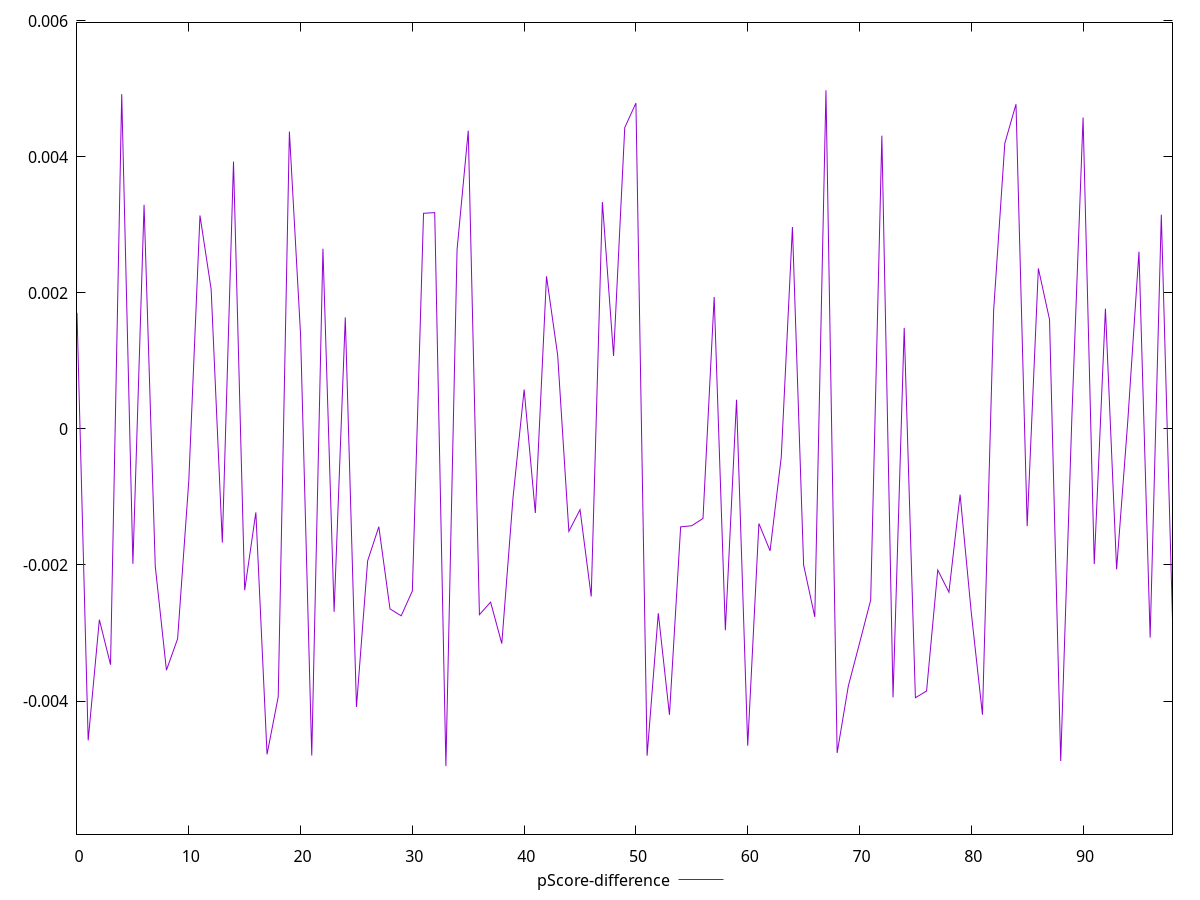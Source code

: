 reset

$pScoreDifference <<EOF
0 0.0017083157004995075
1 -0.004578245128164765
2 -0.002804409988777151
3 -0.0034656583435188626
4 0.0049233150596157405
5 -0.001981672936880341
6 0.003297590286371388
7 -0.002016035420946527
8 -0.003546414037705725
9 -0.0030855998839653953
10 -0.0007640473964508065
11 0.003139904256650894
12 0.0020547881632236864
13 -0.001670492503554999
14 0.003932282287847144
15 -0.002369615151602389
16 -0.0012259260477323064
17 -0.004784337787867909
18 -0.003938487176905703
19 0.004373276456935249
20 0.0013838517282840357
21 -0.0048010622925382385
22 0.0026512048422464574
23 -0.0026883683865771557
24 0.001640363302179093
25 -0.004087020500701755
26 -0.0019388793606034405
27 -0.0014371445288179352
28 -0.002645360859256929
29 -0.0027470026772179468
30 -0.002381370328925214
31 0.003171465850790922
32 0.003181775934112896
33 -0.004957321840458273
34 0.0026400282714333645
35 0.004386774327865495
36 -0.0027301875350033145
37 -0.0025458107515581307
38 -0.0031555041788011717
39 -0.001019604678305308
40 0.0005807561087099455
41 -0.0012353327491973487
42 0.0022447991031808723
43 0.0010837430319041164
44 -0.0015046958097625351
45 -0.0011867106835656838
46 -0.0024633399029501124
47 0.003336633597154137
48 0.0010732195826336222
49 0.004431634241087612
50 0.004791916833671306
51 -0.004803940082936609
52 -0.0027097905402480027
53 -0.00420324036611136
54 -0.0014391528706116374
55 -0.00142209842580443
56 -0.0013147005385250043
57 0.0019414240936801441
58 -0.0029591769625179065
59 0.00043030353445255853
60 -0.004657643060590799
61 -0.0013903480226264975
62 -0.0017912741358214745
63 -0.00041652318535978505
64 0.0029695918469361815
65 -0.0019997241782860886
66 -0.0027640312736033623
67 0.0049801123624851895
68 -0.004763377314013467
69 -0.003779863069243272
70 -0.0031519116391491853
71 -0.0025159157830113854
72 0.0043129889805468835
73 -0.003946751133437898
74 0.001486986001254964
75 -0.003951078051536661
76 -0.003852332095824751
77 -0.0020739318763783876
78 -0.002400024112040766
79 -0.000965311218210696
80 -0.0027015361999865872
81 -0.004201144442312732
82 0.001744191817974139
83 0.004200734703781794
84 0.004775884961942145
85 -0.00142785264736367
86 0.0023611315584124437
87 0.001609298924613617
88 -0.004882066808312602
89 0.000183373708273038
90 0.004579863030568787
91 -0.0019863275064044006
92 0.0017703080457996956
93 -0.00206307785082413
94 0.00011532834335414854
95 0.00260669218458337
96 -0.003067234816986286
97 0.0031524354013600098
98 -0.0028031938800048284
EOF

set key outside below
set xrange [0:98]
set yrange [-0.005957321840458273:0.0059801123624851895]
set trange [-0.005957321840458273:0.0059801123624851895]
set terminal svg size 640, 500 enhanced background rgb 'white'
set output "reports/report_00027_2021-02-24T12-40-31.850Z/speed-index/samples/card/pScore-difference/values.svg"

plot $pScoreDifference title "pScore-difference" with line

reset
